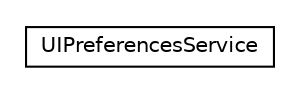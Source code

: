 #!/usr/local/bin/dot
#
# Class diagram 
# Generated by UMLGraph version R5_6-24-gf6e263 (http://www.umlgraph.org/)
#

digraph G {
	edge [fontname="Helvetica",fontsize=10,labelfontname="Helvetica",labelfontsize=10];
	node [fontname="Helvetica",fontsize=10,shape=plaintext];
	nodesep=0.25;
	ranksep=0.5;
	// org.universAAL.ontology.ui.preferences.service.UIPreferencesService
	c33628 [label=<<table title="org.universAAL.ontology.ui.preferences.service.UIPreferencesService" border="0" cellborder="1" cellspacing="0" cellpadding="2" port="p" href="./UIPreferencesService.html">
		<tr><td><table border="0" cellspacing="0" cellpadding="1">
<tr><td align="center" balign="center"> UIPreferencesService </td></tr>
		</table></td></tr>
		</table>>, URL="./UIPreferencesService.html", fontname="Helvetica", fontcolor="black", fontsize=10.0];
}

